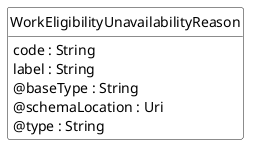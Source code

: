 @startuml
hide circle
hide methods
hide stereotype
show <<Enumeration>> stereotype
skinparam class {
   BackgroundColor<<Enumeration>> #E6F5F7
   BackgroundColor<<Ref>> #FFFFE0
   BackgroundColor<<Pivot>> #FFFFFFF
   BackgroundColor<<SimpleType>> #E2F0DA
   BackgroundColor #FCF2E3
}

class WorkEligibilityUnavailabilityReason <<Pivot>> {
    code : String
    label : String
    @baseType : String
    @schemaLocation : Uri
    @type : String
}


@enduml